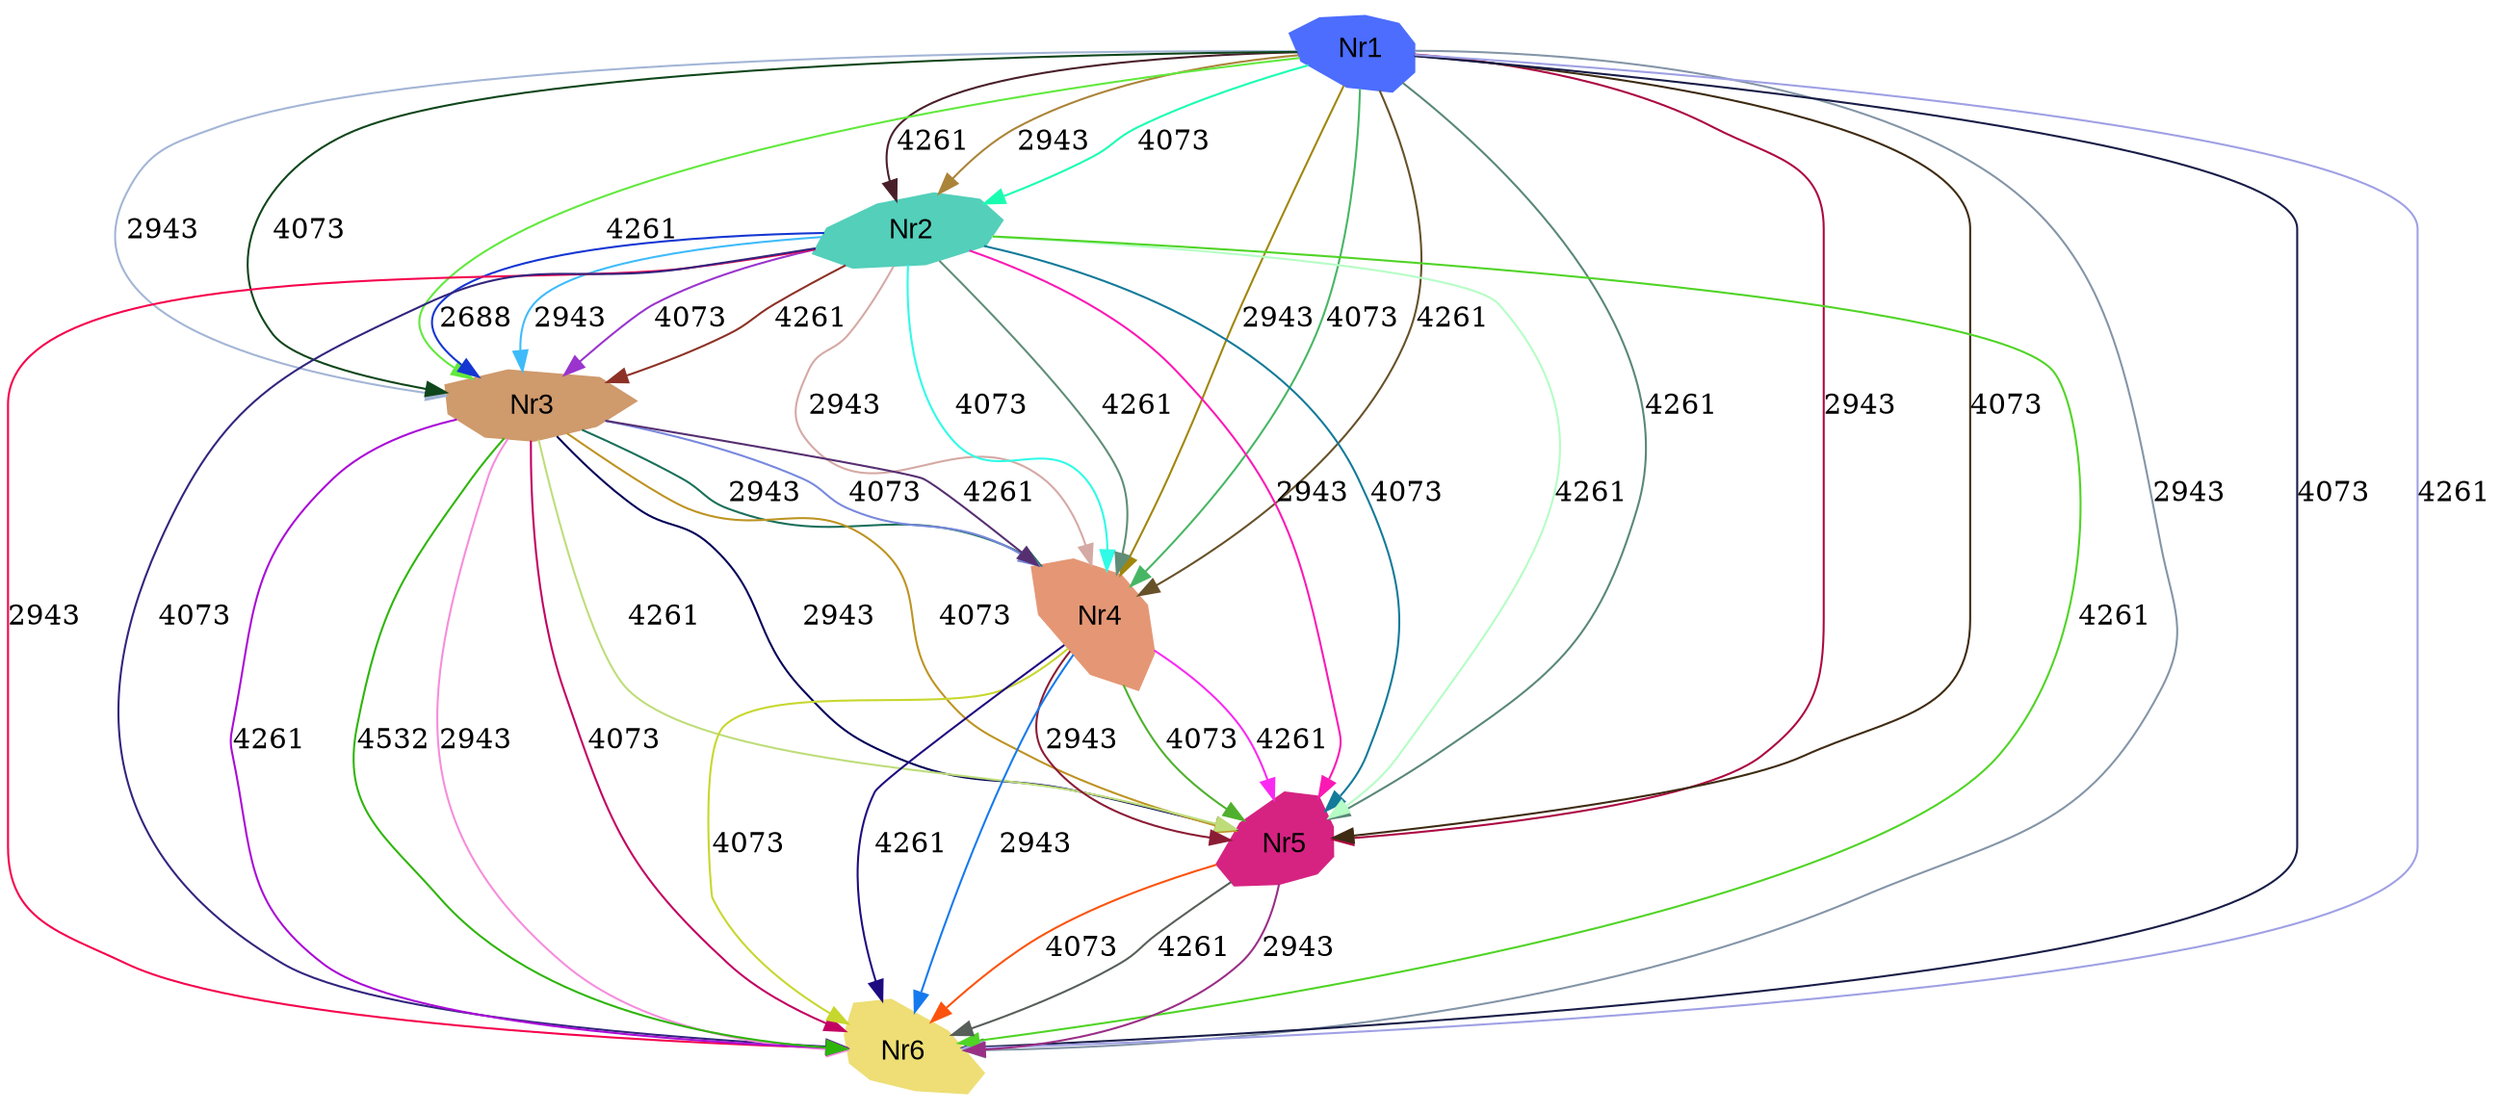 // Repeated Numbers Graph
digraph {
	node [color=white fontname=Arial shape=polygon style=filled]
	Nr1 [label=Nr1 color="#45441E" distortion=-0.8558458906235731 orientation=257 sides=5 skew=-0.8866641569513154]
	Nr2 [label=Nr2 color="#405B46" distortion=0.9073435182874203 orientation=179 sides=6 skew=-0.9819317139322923]
	Nr3 [label=Nr3 color="#968E65" distortion=-0.3956019237218136 orientation=239 sides=9 skew=0.6835870702772289]
	Nr4 [label=Nr4 color="#88E53A" distortion=0.41229631403744826 orientation=22 sides=9 skew=0.16856483362719188]
	Nr5 [label=Nr5 color="#690245" distortion=0.7053467829112585 orientation=46 sides=8 skew=0.8079018239234321]
	Nr6 [label=Nr6 color="#558DD1" distortion=-0.6306854354472147 orientation=316 sides=5 skew=-0.7556197664306545]
	Nr1 -> Nr2 [label=2943 color="#AB8439"]
	Nr1 -> Nr3 [label=2943 color="#A3B5D6"]
	Nr1 -> Nr4 [label=2943 color="#A0860C"]
	Nr1 -> Nr5 [label=2943 color="#AC0942"]
	Nr1 -> Nr6 [label=2943 color="#8495A7"]
	Nr2 -> Nr3 [label=2943 color="#3FBBFA"]
	Nr2 -> Nr4 [label=2943 color="#D5A9A4"]
	Nr2 -> Nr5 [label=2943 color="#FB19B4"]
	Nr2 -> Nr6 [label=2943 color="#F5034D"]
	Nr3 -> Nr4 [label=2943 color="#1A6F5A"]
	Nr3 -> Nr5 [label=2943 color="#020057"]
	Nr3 -> Nr6 [label=2943 color="#F68DDB"]
	Nr4 -> Nr5 [label=2943 color="#8B1C35"]
	Nr4 -> Nr6 [label=2943 color="#157AED"]
	Nr5 -> Nr6 [label=2943 color="#9A2F86"]
	Nr1 [label=Nr1 color="#7C0184" distortion=0.18256526359643743 orientation=331 sides=9 skew=-0.6815998158958256]
	Nr2 [label=Nr2 color="#6011FE" distortion=0.5422231781817113 orientation=122 sides=6 skew=-0.34844346139839577]
	Nr3 [label=Nr3 color="#27B1FF" distortion=-0.5253257196116676 orientation=316 sides=8 skew=-0.08496947822060053]
	Nr4 [label=Nr4 color="#62F661" distortion=0.36585438380701674 orientation=295 sides=9 skew=-0.5443878997196203]
	Nr5 [label=Nr5 color="#C811BD" distortion=0.6840585240949273 orientation=76 sides=7 skew=0.9387782080230074]
	Nr6 [label=Nr6 color="#6FF70A" distortion=-0.8264997440570259 orientation=271 sides=7 skew=-0.6082089419855721]
	Nr1 -> Nr2 [label=4073 color="#19FDB1"]
	Nr1 -> Nr3 [label=4073 color="#0F461B"]
	Nr1 -> Nr4 [label=4073 color="#47B664"]
	Nr1 -> Nr5 [label=4073 color="#3E2B12"]
	Nr1 -> Nr6 [label=4073 color="#181C46"]
	Nr2 -> Nr3 [label=4073 color="#9A34CD"]
	Nr2 -> Nr4 [label=4073 color="#2FFBE6"]
	Nr2 -> Nr5 [label=4073 color="#137A99"]
	Nr2 -> Nr6 [label=4073 color="#31257E"]
	Nr3 -> Nr4 [label=4073 color="#7888DD"]
	Nr3 -> Nr5 [label=4073 color="#BD9322"]
	Nr3 -> Nr6 [label=4073 color="#C20162"]
	Nr4 -> Nr5 [label=4073 color="#4FB02D"]
	Nr4 -> Nr6 [label=4073 color="#C7D72E"]
	Nr5 -> Nr6 [label=4073 color="#FB530E"]
	Nr1 [label=Nr1 color="#4C6DFE" distortion=-0.5359622063488239 orientation=320 sides=9 skew=0.1861888399805447]
	Nr2 [label=Nr2 color="#BD1151" distortion=0.1769361059609773 orientation=289 sides=5 skew=0.9850897256775104]
	Nr3 [label=Nr3 color="#9E7883" distortion=0.6416202794201009 orientation=207 sides=5 skew=-0.018447504103486834]
	Nr4 [label=Nr4 color="#E59775" distortion=-0.8726804655341693 orientation=300 sides=8 skew=-0.7043414394356753]
	Nr5 [label=Nr5 color="#D62382" distortion=0.7922291865045084 orientation=58 sides=9 skew=0.16184239840963377]
	Nr6 [label=Nr6 color="#1C4E76" distortion=-0.4770731680689666 orientation=198 sides=7 skew=0.9209194193393377]
	Nr1 -> Nr2 [label=4261 color="#491F2A"]
	Nr1 -> Nr3 [label=4261 color="#61E93D"]
	Nr1 -> Nr4 [label=4261 color="#675129"]
	Nr1 -> Nr5 [label=4261 color="#598876"]
	Nr1 -> Nr6 [label=4261 color="#9FA0E4"]
	Nr2 -> Nr3 [label=4261 color="#8D3126"]
	Nr2 -> Nr4 [label=4261 color="#608D78"]
	Nr2 -> Nr5 [label=4261 color="#B5FDC5"]
	Nr2 -> Nr6 [label=4261 color="#50D426"]
	Nr3 -> Nr4 [label=4261 color="#562F71"]
	Nr3 -> Nr5 [label=4261 color="#BEDD7A"]
	Nr3 -> Nr6 [label=4261 color="#AA0BD6"]
	Nr4 -> Nr5 [label=4261 color="#FA29F2"]
	Nr4 -> Nr6 [label=4261 color="#1F0B80"]
	Nr5 -> Nr6 [label=4261 color="#585F59"]
	Nr2 [label=Nr2 color="#53CFBA" distortion=-0.38510448020208976 orientation=4 sides=9 skew=0.9942816371017829]
	Nr3 [label=Nr3 color="#E1324D" distortion=-0.9827319597849502 orientation=3 sides=8 skew=0.49524940668318096]
	Nr2 -> Nr3 [label=2688 color="#1536D2"]
	Nr3 [label=Nr3 color="#CF9A6C" distortion=-0.7335880537464337 orientation=173 sides=8 skew=0.6451699580973802]
	Nr6 [label=Nr6 color="#EEDE75" distortion=0.9379012981371622 orientation=310 sides=9 skew=0.2076865738030711]
	Nr3 -> Nr6 [label=4532 color="#2EB50B"]
}
